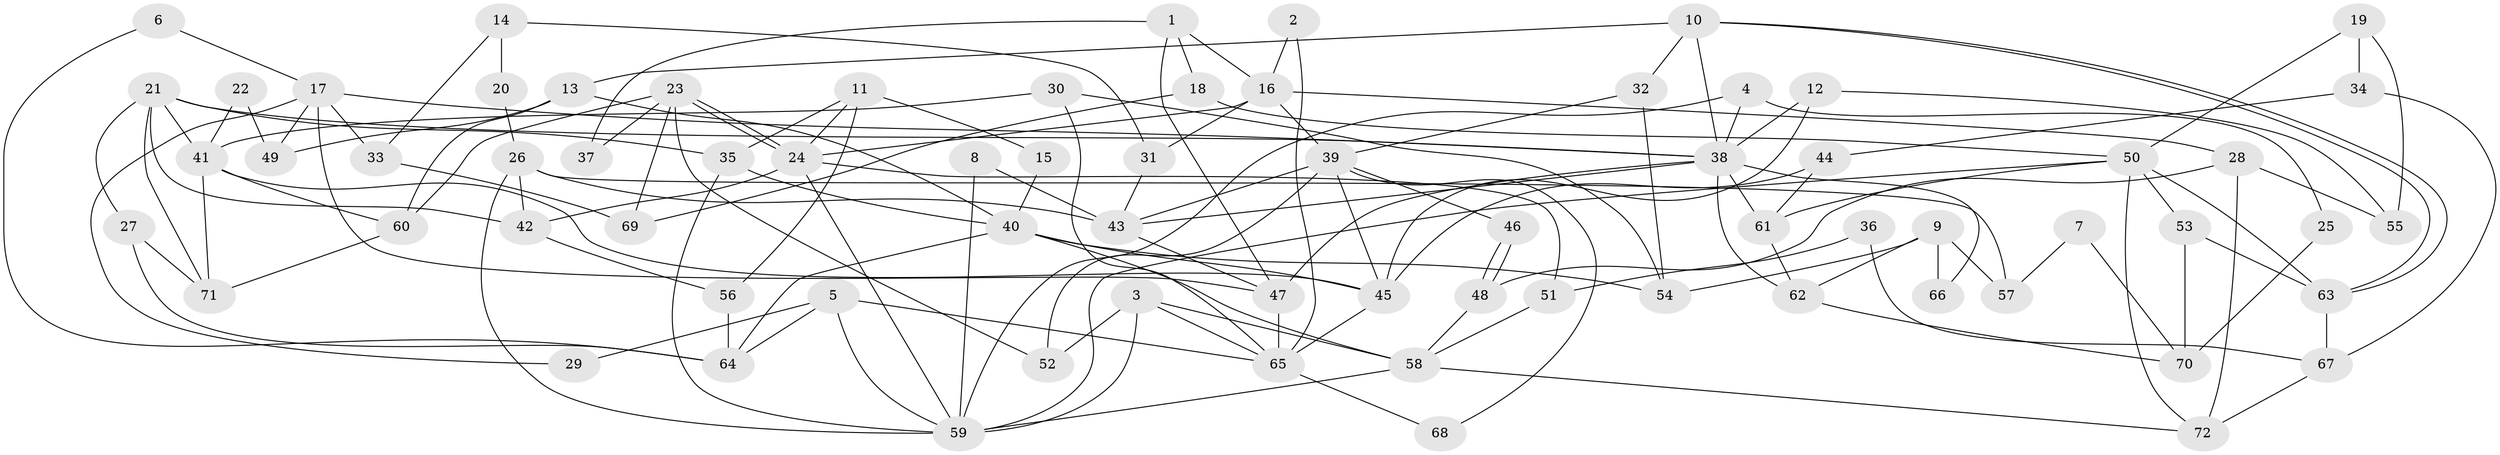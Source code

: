 // Generated by graph-tools (version 1.1) at 2025/11/02/27/25 16:11:19]
// undirected, 72 vertices, 144 edges
graph export_dot {
graph [start="1"]
  node [color=gray90,style=filled];
  1;
  2;
  3;
  4;
  5;
  6;
  7;
  8;
  9;
  10;
  11;
  12;
  13;
  14;
  15;
  16;
  17;
  18;
  19;
  20;
  21;
  22;
  23;
  24;
  25;
  26;
  27;
  28;
  29;
  30;
  31;
  32;
  33;
  34;
  35;
  36;
  37;
  38;
  39;
  40;
  41;
  42;
  43;
  44;
  45;
  46;
  47;
  48;
  49;
  50;
  51;
  52;
  53;
  54;
  55;
  56;
  57;
  58;
  59;
  60;
  61;
  62;
  63;
  64;
  65;
  66;
  67;
  68;
  69;
  70;
  71;
  72;
  1 -- 47;
  1 -- 16;
  1 -- 18;
  1 -- 37;
  2 -- 16;
  2 -- 65;
  3 -- 65;
  3 -- 58;
  3 -- 52;
  3 -- 59;
  4 -- 38;
  4 -- 59;
  4 -- 25;
  5 -- 59;
  5 -- 64;
  5 -- 29;
  5 -- 65;
  6 -- 64;
  6 -- 17;
  7 -- 70;
  7 -- 57;
  8 -- 59;
  8 -- 43;
  9 -- 54;
  9 -- 62;
  9 -- 57;
  9 -- 66;
  10 -- 63;
  10 -- 63;
  10 -- 32;
  10 -- 13;
  10 -- 38;
  11 -- 35;
  11 -- 24;
  11 -- 15;
  11 -- 56;
  12 -- 38;
  12 -- 45;
  12 -- 55;
  13 -- 40;
  13 -- 49;
  13 -- 60;
  14 -- 33;
  14 -- 31;
  14 -- 20;
  15 -- 40;
  16 -- 39;
  16 -- 24;
  16 -- 28;
  16 -- 31;
  17 -- 47;
  17 -- 38;
  17 -- 29;
  17 -- 33;
  17 -- 49;
  18 -- 50;
  18 -- 69;
  19 -- 55;
  19 -- 50;
  19 -- 34;
  20 -- 26;
  21 -- 38;
  21 -- 41;
  21 -- 27;
  21 -- 35;
  21 -- 42;
  21 -- 71;
  22 -- 49;
  22 -- 41;
  23 -- 24;
  23 -- 24;
  23 -- 60;
  23 -- 37;
  23 -- 52;
  23 -- 69;
  24 -- 59;
  24 -- 42;
  24 -- 51;
  25 -- 70;
  26 -- 59;
  26 -- 42;
  26 -- 43;
  26 -- 57;
  27 -- 64;
  27 -- 71;
  28 -- 48;
  28 -- 55;
  28 -- 72;
  30 -- 65;
  30 -- 41;
  30 -- 54;
  31 -- 43;
  32 -- 54;
  32 -- 39;
  33 -- 69;
  34 -- 44;
  34 -- 67;
  35 -- 59;
  35 -- 40;
  36 -- 51;
  36 -- 67;
  38 -- 43;
  38 -- 47;
  38 -- 61;
  38 -- 62;
  38 -- 66;
  39 -- 43;
  39 -- 52;
  39 -- 45;
  39 -- 46;
  39 -- 68;
  40 -- 45;
  40 -- 54;
  40 -- 58;
  40 -- 64;
  41 -- 60;
  41 -- 71;
  41 -- 45;
  42 -- 56;
  43 -- 47;
  44 -- 45;
  44 -- 61;
  45 -- 65;
  46 -- 48;
  46 -- 48;
  47 -- 65;
  48 -- 58;
  50 -- 63;
  50 -- 72;
  50 -- 53;
  50 -- 59;
  50 -- 61;
  51 -- 58;
  53 -- 63;
  53 -- 70;
  56 -- 64;
  58 -- 59;
  58 -- 72;
  60 -- 71;
  61 -- 62;
  62 -- 70;
  63 -- 67;
  65 -- 68;
  67 -- 72;
}
